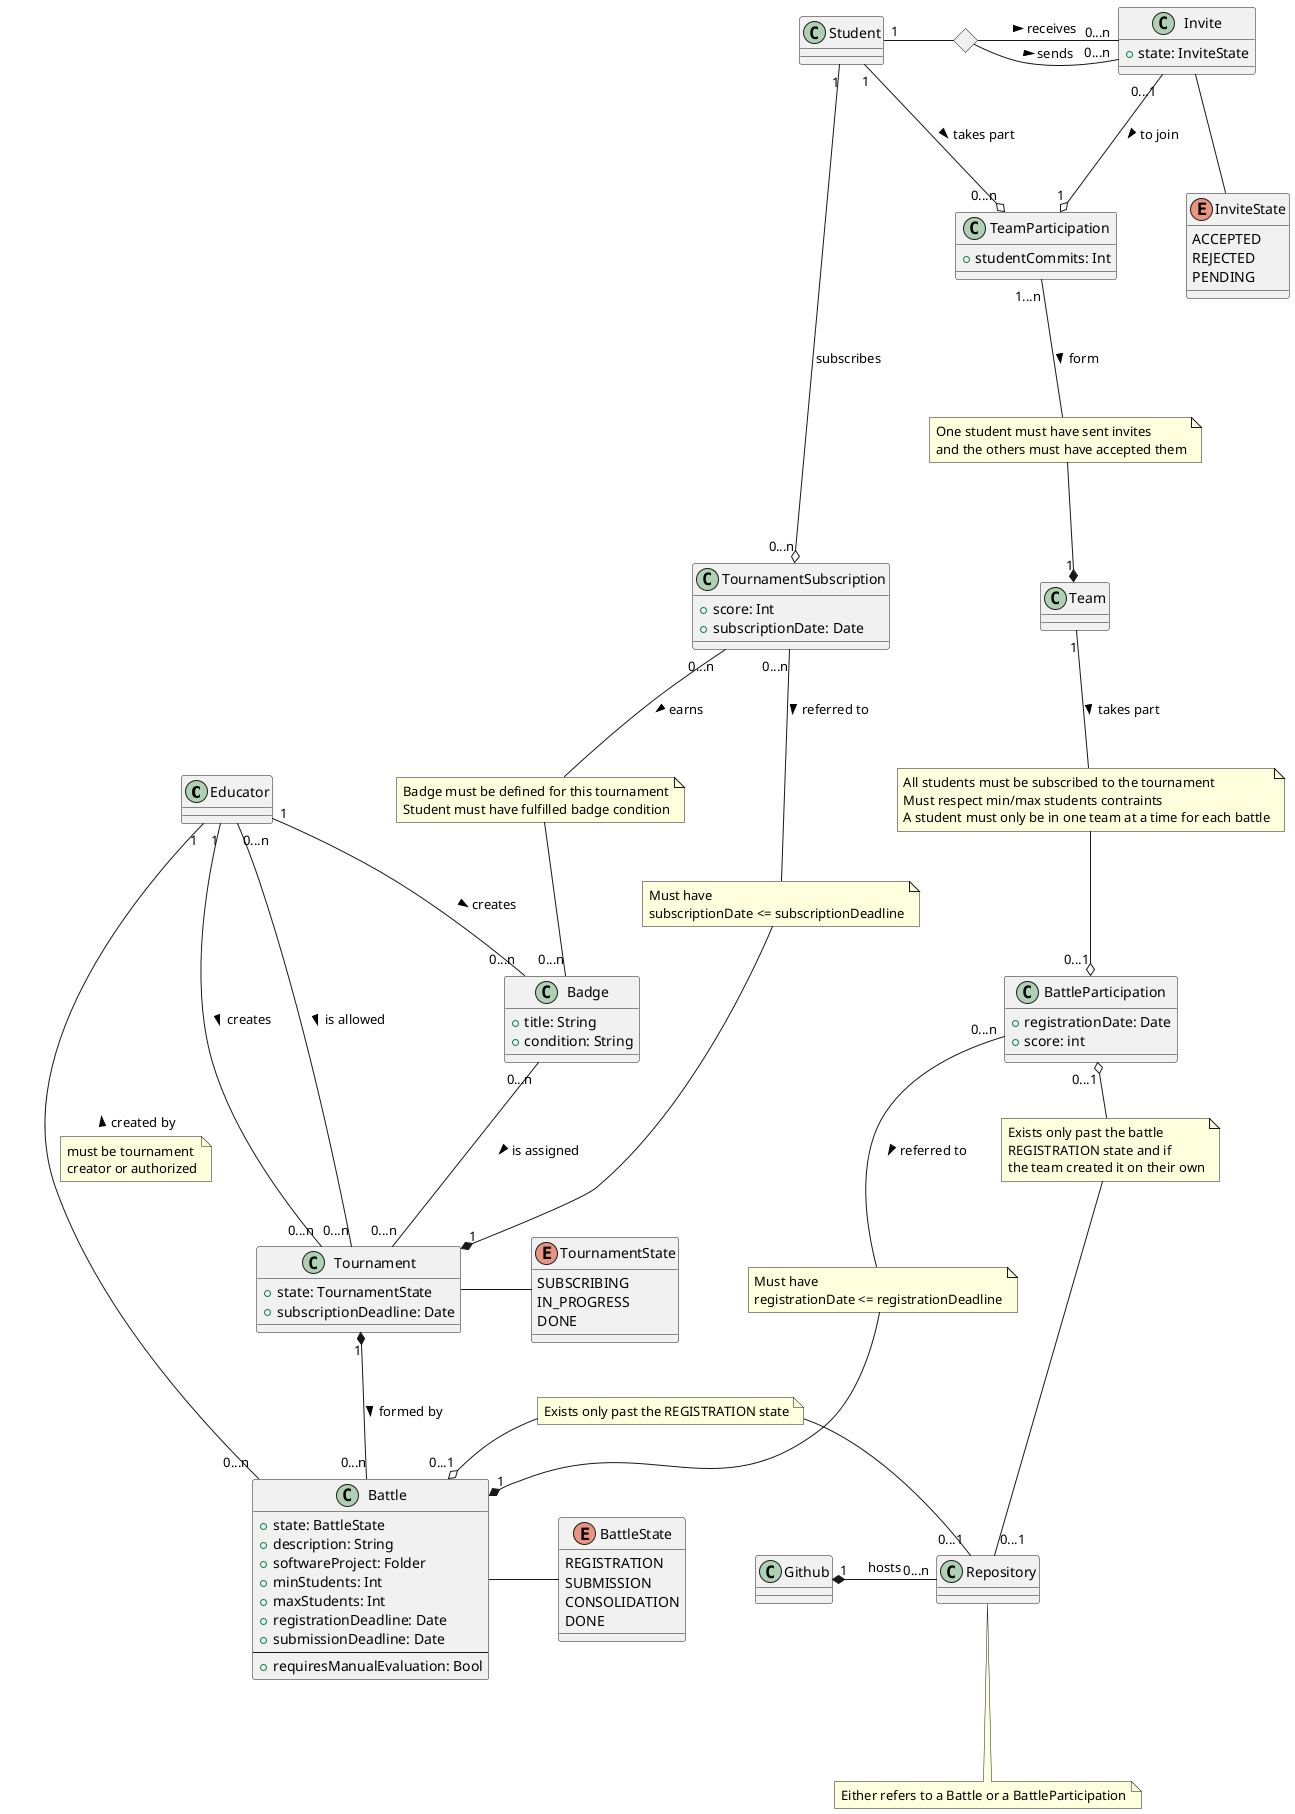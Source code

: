 @startuml
skinparam nodesep 70
skinparam ranksep 100

class Educator {
}

class Student {
}

<> inviteDiamond

Student "1" - inviteDiamond
inviteDiamond - "0...n" Invite: > sends
inviteDiamond - "0...n" Invite: > receives<U+00A0><U+00A0>
Invite "0...1" -o "1" TeamParticipation: > to join

Invite -- InviteState

class Invite {
  +state: InviteState
}

enum InviteState {
    ACCEPTED
    REJECTED
    PENDING
}

Student "1" -down-o "0...n" TeamParticipation: > takes part

class TeamParticipation {
  +studentCommits: Int
}

note as TeamParticipationToTeam
One student must have sent invites
and the others must have accepted them
end note
TeamParticipation "1...n" -down- TeamParticipationToTeam: > form
TeamParticipationToTeam -down-* "1" Team

class Team {
}

note as TeamToBattleParticipation
All students must be subscribed to the tournament
Must respect min/max students contraints
A student must only be in one team at a time for each battle
end note
Team "1" -d- TeamToBattleParticipation: > takes part
TeamToBattleParticipation -d-o "0...1" BattleParticipation

class BattleParticipation {
  +registrationDate: Date
  +score: int
}

Student "1" -down-o "0...n" TournamentSubscription: subscribes

class TournamentSubscription {
  +score: Int
  +subscriptionDate: Date
}

note as TournamentSubscriptionToTournament
Must have
subscriptionDate <= subscriptionDeadline
end note
TournamentSubscription "0...n" -down- TournamentSubscriptionToTournament: > referred to
TournamentSubscriptionToTournament -down-* "1" Tournament

class Tournament {
  +state: TournamentState
  +subscriptionDeadline: Date
}

enum TournamentState {
  SUBSCRIBING
  IN_PROGRESS
  DONE
}

note as BattleParticipationToBattle
Must have 
registrationDate <= registrationDeadline
end note
BattleParticipation "0...n" -down- BattleParticipationToBattle: > referred to
BattleParticipationToBattle -down-* "1" Battle

class Battle {
  +state: BattleState
  +description: String
  +softwareProject: Folder
  +minStudents: Int
  +maxStudents: Int
  +registrationDeadline: Date
  +submissionDeadline: Date
  ----
  +requiresManualEvaluation: Bool
}

enum BattleState {
  REGISTRATION
  SUBMISSION
  CONSOLIDATION
  DONE
}

class Repository {
}
note bottom of Repository: Either refers to a Battle or a BattleParticipation

class Github {
}

class Badge {
  +title: String
  +condition: String
}

Educator "1" -- "0...n" Tournament: > creates
Educator "0...n" -- "0...n" Tournament : > is allowed
Educator "1" -- "0...n" Battle : < created by
note on link 
must be tournament 
creator or authorized
end note

Tournament - TournamentState

Tournament "1" *-- "0...n" Battle: > formed by

Battle - BattleState

Battle "0...1" o- "0...1" Repository
note on link
Exists only past the REGISTRATION state
end note

note as BattleParticipationToRepository
Exists only past the battle 
REGISTRATION state and if 
the team created it on their own
end note
BattleParticipation "0...1" o- BattleParticipationToRepository
BattleParticipationToRepository - "0...1" Repository

Github "1" *- "0...n" Repository: hosts

note as TournamentSubscriptionToBadge
Badge must be defined for this tournament
Student must have fulfilled badge condition
end note
TournamentSubscription "0...n" -- TournamentSubscriptionToBadge : > earns
TournamentSubscriptionToBadge -- "0...n" Badge

Educator "1" -- "0...n" Badge : > creates
Badge "0...n" -- "0...n" Tournament : > is assigned
@enduml